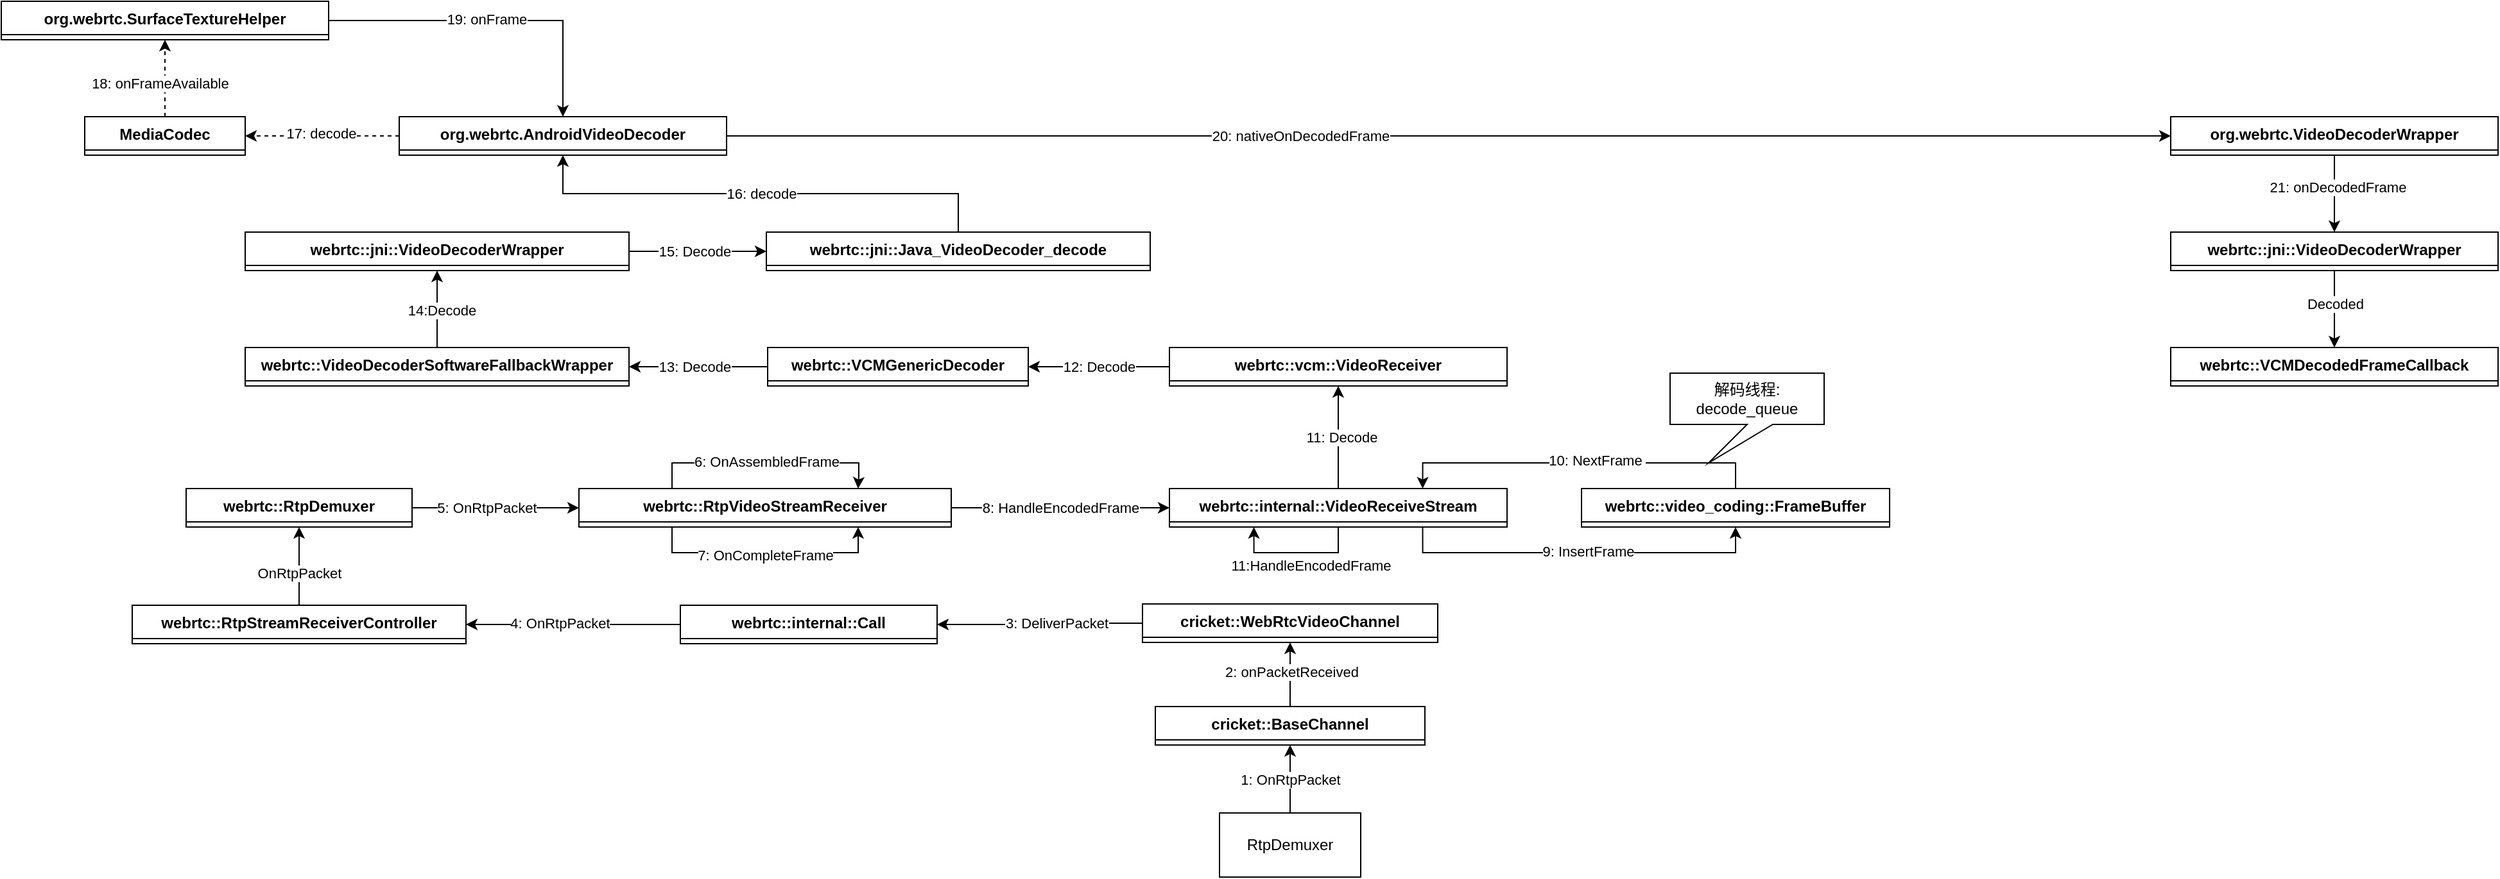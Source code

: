 <mxfile version="21.0.6" type="github">
  <diagram name="第 1 页" id="Y91na4Gqch_BXD1U8QAK">
    <mxGraphModel dx="1242" dy="1907" grid="1" gridSize="10" guides="1" tooltips="1" connect="1" arrows="1" fold="1" page="1" pageScale="1" pageWidth="827" pageHeight="1169" math="0" shadow="0">
      <root>
        <mxCell id="0" />
        <mxCell id="1" parent="0" />
        <mxCell id="WFpVP7fEPTeog7pK3lov-26" style="edgeStyle=orthogonalEdgeStyle;rounded=0;orthogonalLoop=1;jettySize=auto;html=1;entryX=0.5;entryY=1;entryDx=0;entryDy=0;" edge="1" parent="1" source="WFpVP7fEPTeog7pK3lov-11" target="WFpVP7fEPTeog7pK3lov-22">
          <mxGeometry relative="1" as="geometry" />
        </mxCell>
        <mxCell id="WFpVP7fEPTeog7pK3lov-27" value="2: onPacketReceived" style="edgeLabel;html=1;align=center;verticalAlign=middle;resizable=0;points=[];" vertex="1" connectable="0" parent="WFpVP7fEPTeog7pK3lov-26">
          <mxGeometry x="0.08" y="-1" relative="1" as="geometry">
            <mxPoint as="offset" />
          </mxGeometry>
        </mxCell>
        <mxCell id="WFpVP7fEPTeog7pK3lov-11" value="cricket::BaseChannel" style="swimlane;fontStyle=1;align=center;verticalAlign=top;childLayout=stackLayout;horizontal=1;startSize=26;horizontalStack=0;resizeParent=1;resizeParentMax=0;resizeLast=0;collapsible=1;marginBottom=0;whiteSpace=wrap;html=1;" vertex="1" collapsed="1" parent="1">
          <mxGeometry x="909" y="540" width="210" height="30" as="geometry">
            <mxRectangle x="310" y="290" width="160" height="86" as="alternateBounds" />
          </mxGeometry>
        </mxCell>
        <mxCell id="WFpVP7fEPTeog7pK3lov-12" value="+ field: type&lt;br&gt;" style="text;strokeColor=none;fillColor=none;align=left;verticalAlign=top;spacingLeft=4;spacingRight=4;overflow=hidden;rotatable=0;points=[[0,0.5],[1,0.5]];portConstraint=eastwest;whiteSpace=wrap;html=1;" vertex="1" parent="WFpVP7fEPTeog7pK3lov-11">
          <mxGeometry y="26" width="160" height="26" as="geometry" />
        </mxCell>
        <mxCell id="WFpVP7fEPTeog7pK3lov-13" value="" style="line;strokeWidth=1;fillColor=none;align=left;verticalAlign=middle;spacingTop=-1;spacingLeft=3;spacingRight=3;rotatable=0;labelPosition=right;points=[];portConstraint=eastwest;strokeColor=inherit;" vertex="1" parent="WFpVP7fEPTeog7pK3lov-11">
          <mxGeometry y="52" width="160" height="8" as="geometry" />
        </mxCell>
        <mxCell id="WFpVP7fEPTeog7pK3lov-14" value="+ method(type): type" style="text;strokeColor=none;fillColor=none;align=left;verticalAlign=top;spacingLeft=4;spacingRight=4;overflow=hidden;rotatable=0;points=[[0,0.5],[1,0.5]];portConstraint=eastwest;whiteSpace=wrap;html=1;" vertex="1" parent="WFpVP7fEPTeog7pK3lov-11">
          <mxGeometry y="60" width="160" height="26" as="geometry" />
        </mxCell>
        <mxCell id="WFpVP7fEPTeog7pK3lov-17" value="1: OnRtpPacket" style="edgeStyle=orthogonalEdgeStyle;rounded=0;orthogonalLoop=1;jettySize=auto;html=1;" edge="1" parent="1" source="WFpVP7fEPTeog7pK3lov-16" target="WFpVP7fEPTeog7pK3lov-11">
          <mxGeometry relative="1" as="geometry" />
        </mxCell>
        <mxCell id="WFpVP7fEPTeog7pK3lov-16" value="RtpDemuxer" style="html=1;whiteSpace=wrap;" vertex="1" parent="1">
          <mxGeometry x="959" y="623" width="110" height="50" as="geometry" />
        </mxCell>
        <mxCell id="WFpVP7fEPTeog7pK3lov-32" style="edgeStyle=orthogonalEdgeStyle;rounded=0;orthogonalLoop=1;jettySize=auto;html=1;" edge="1" parent="1" source="WFpVP7fEPTeog7pK3lov-22" target="WFpVP7fEPTeog7pK3lov-28">
          <mxGeometry relative="1" as="geometry" />
        </mxCell>
        <mxCell id="WFpVP7fEPTeog7pK3lov-33" value="3: DeliverPacket" style="edgeLabel;html=1;align=center;verticalAlign=middle;resizable=0;points=[];" vertex="1" connectable="0" parent="WFpVP7fEPTeog7pK3lov-32">
          <mxGeometry x="-0.257" y="2" relative="1" as="geometry">
            <mxPoint x="-7" y="-2" as="offset" />
          </mxGeometry>
        </mxCell>
        <mxCell id="WFpVP7fEPTeog7pK3lov-22" value="cricket::WebRtcVideoChannel" style="swimlane;fontStyle=1;align=center;verticalAlign=top;childLayout=stackLayout;horizontal=1;startSize=26;horizontalStack=0;resizeParent=1;resizeParentMax=0;resizeLast=0;collapsible=1;marginBottom=0;whiteSpace=wrap;html=1;" vertex="1" collapsed="1" parent="1">
          <mxGeometry x="899" y="460" width="230" height="30" as="geometry">
            <mxRectangle x="500" y="370" width="160" height="86" as="alternateBounds" />
          </mxGeometry>
        </mxCell>
        <mxCell id="WFpVP7fEPTeog7pK3lov-23" value="+ field: type" style="text;strokeColor=none;fillColor=none;align=left;verticalAlign=top;spacingLeft=4;spacingRight=4;overflow=hidden;rotatable=0;points=[[0,0.5],[1,0.5]];portConstraint=eastwest;whiteSpace=wrap;html=1;" vertex="1" parent="WFpVP7fEPTeog7pK3lov-22">
          <mxGeometry y="26" width="160" height="26" as="geometry" />
        </mxCell>
        <mxCell id="WFpVP7fEPTeog7pK3lov-24" value="" style="line;strokeWidth=1;fillColor=none;align=left;verticalAlign=middle;spacingTop=-1;spacingLeft=3;spacingRight=3;rotatable=0;labelPosition=right;points=[];portConstraint=eastwest;strokeColor=inherit;" vertex="1" parent="WFpVP7fEPTeog7pK3lov-22">
          <mxGeometry y="52" width="160" height="8" as="geometry" />
        </mxCell>
        <mxCell id="WFpVP7fEPTeog7pK3lov-25" value="+ method(type): type" style="text;strokeColor=none;fillColor=none;align=left;verticalAlign=top;spacingLeft=4;spacingRight=4;overflow=hidden;rotatable=0;points=[[0,0.5],[1,0.5]];portConstraint=eastwest;whiteSpace=wrap;html=1;" vertex="1" parent="WFpVP7fEPTeog7pK3lov-22">
          <mxGeometry y="60" width="160" height="26" as="geometry" />
        </mxCell>
        <mxCell id="WFpVP7fEPTeog7pK3lov-38" style="edgeStyle=orthogonalEdgeStyle;rounded=0;orthogonalLoop=1;jettySize=auto;html=1;" edge="1" parent="1" source="WFpVP7fEPTeog7pK3lov-28" target="WFpVP7fEPTeog7pK3lov-34">
          <mxGeometry relative="1" as="geometry" />
        </mxCell>
        <mxCell id="WFpVP7fEPTeog7pK3lov-39" value="4: OnRtpPacket" style="edgeLabel;html=1;align=center;verticalAlign=middle;resizable=0;points=[];" vertex="1" connectable="0" parent="WFpVP7fEPTeog7pK3lov-38">
          <mxGeometry x="0.217" y="-4" relative="1" as="geometry">
            <mxPoint x="7" y="3" as="offset" />
          </mxGeometry>
        </mxCell>
        <mxCell id="WFpVP7fEPTeog7pK3lov-28" value="webrtc::internal::Call" style="swimlane;fontStyle=1;align=center;verticalAlign=top;childLayout=stackLayout;horizontal=1;startSize=26;horizontalStack=0;resizeParent=1;resizeParentMax=0;resizeLast=0;collapsible=1;marginBottom=0;whiteSpace=wrap;html=1;" vertex="1" collapsed="1" parent="1">
          <mxGeometry x="539" y="461" width="200" height="30" as="geometry">
            <mxRectangle x="290" y="390" width="160" height="86" as="alternateBounds" />
          </mxGeometry>
        </mxCell>
        <mxCell id="WFpVP7fEPTeog7pK3lov-29" value="+ field: type" style="text;strokeColor=none;fillColor=none;align=left;verticalAlign=top;spacingLeft=4;spacingRight=4;overflow=hidden;rotatable=0;points=[[0,0.5],[1,0.5]];portConstraint=eastwest;whiteSpace=wrap;html=1;" vertex="1" parent="WFpVP7fEPTeog7pK3lov-28">
          <mxGeometry y="26" width="160" height="26" as="geometry" />
        </mxCell>
        <mxCell id="WFpVP7fEPTeog7pK3lov-30" value="" style="line;strokeWidth=1;fillColor=none;align=left;verticalAlign=middle;spacingTop=-1;spacingLeft=3;spacingRight=3;rotatable=0;labelPosition=right;points=[];portConstraint=eastwest;strokeColor=inherit;" vertex="1" parent="WFpVP7fEPTeog7pK3lov-28">
          <mxGeometry y="52" width="160" height="8" as="geometry" />
        </mxCell>
        <mxCell id="WFpVP7fEPTeog7pK3lov-31" value="+ method(type): type" style="text;strokeColor=none;fillColor=none;align=left;verticalAlign=top;spacingLeft=4;spacingRight=4;overflow=hidden;rotatable=0;points=[[0,0.5],[1,0.5]];portConstraint=eastwest;whiteSpace=wrap;html=1;" vertex="1" parent="WFpVP7fEPTeog7pK3lov-28">
          <mxGeometry y="60" width="160" height="26" as="geometry" />
        </mxCell>
        <mxCell id="WFpVP7fEPTeog7pK3lov-44" style="edgeStyle=orthogonalEdgeStyle;rounded=0;orthogonalLoop=1;jettySize=auto;html=1;" edge="1" parent="1" source="WFpVP7fEPTeog7pK3lov-34" target="WFpVP7fEPTeog7pK3lov-40">
          <mxGeometry relative="1" as="geometry" />
        </mxCell>
        <mxCell id="WFpVP7fEPTeog7pK3lov-45" value="OnRtpPacket" style="edgeLabel;html=1;align=center;verticalAlign=middle;resizable=0;points=[];" vertex="1" connectable="0" parent="WFpVP7fEPTeog7pK3lov-44">
          <mxGeometry x="-0.18" relative="1" as="geometry">
            <mxPoint as="offset" />
          </mxGeometry>
        </mxCell>
        <mxCell id="WFpVP7fEPTeog7pK3lov-34" value="webrtc::RtpStreamReceiverController" style="swimlane;fontStyle=1;align=center;verticalAlign=top;childLayout=stackLayout;horizontal=1;startSize=26;horizontalStack=0;resizeParent=1;resizeParentMax=0;resizeLast=0;collapsible=1;marginBottom=0;whiteSpace=wrap;html=1;" vertex="1" collapsed="1" parent="1">
          <mxGeometry x="112" y="461" width="260" height="30" as="geometry">
            <mxRectangle x="200" y="460" width="260" height="86" as="alternateBounds" />
          </mxGeometry>
        </mxCell>
        <mxCell id="WFpVP7fEPTeog7pK3lov-35" value="+ field: type" style="text;strokeColor=none;fillColor=none;align=left;verticalAlign=top;spacingLeft=4;spacingRight=4;overflow=hidden;rotatable=0;points=[[0,0.5],[1,0.5]];portConstraint=eastwest;whiteSpace=wrap;html=1;" vertex="1" parent="WFpVP7fEPTeog7pK3lov-34">
          <mxGeometry y="26" width="260" height="26" as="geometry" />
        </mxCell>
        <mxCell id="WFpVP7fEPTeog7pK3lov-36" value="" style="line;strokeWidth=1;fillColor=none;align=left;verticalAlign=middle;spacingTop=-1;spacingLeft=3;spacingRight=3;rotatable=0;labelPosition=right;points=[];portConstraint=eastwest;strokeColor=inherit;" vertex="1" parent="WFpVP7fEPTeog7pK3lov-34">
          <mxGeometry y="52" width="260" height="8" as="geometry" />
        </mxCell>
        <mxCell id="WFpVP7fEPTeog7pK3lov-37" value="+ method(type): type" style="text;strokeColor=none;fillColor=none;align=left;verticalAlign=top;spacingLeft=4;spacingRight=4;overflow=hidden;rotatable=0;points=[[0,0.5],[1,0.5]];portConstraint=eastwest;whiteSpace=wrap;html=1;" vertex="1" parent="WFpVP7fEPTeog7pK3lov-34">
          <mxGeometry y="60" width="260" height="26" as="geometry" />
        </mxCell>
        <mxCell id="WFpVP7fEPTeog7pK3lov-50" style="edgeStyle=orthogonalEdgeStyle;rounded=0;orthogonalLoop=1;jettySize=auto;html=1;" edge="1" parent="1" source="WFpVP7fEPTeog7pK3lov-40" target="WFpVP7fEPTeog7pK3lov-46">
          <mxGeometry relative="1" as="geometry" />
        </mxCell>
        <mxCell id="WFpVP7fEPTeog7pK3lov-51" value="5: OnRtpPacket" style="edgeLabel;html=1;align=center;verticalAlign=middle;resizable=0;points=[];" vertex="1" connectable="0" parent="WFpVP7fEPTeog7pK3lov-50">
          <mxGeometry x="-0.227" y="2" relative="1" as="geometry">
            <mxPoint x="8" y="2" as="offset" />
          </mxGeometry>
        </mxCell>
        <mxCell id="WFpVP7fEPTeog7pK3lov-40" value="webrtc::RtpDemuxer" style="swimlane;fontStyle=1;align=center;verticalAlign=top;childLayout=stackLayout;horizontal=1;startSize=26;horizontalStack=0;resizeParent=1;resizeParentMax=0;resizeLast=0;collapsible=1;marginBottom=0;whiteSpace=wrap;html=1;" vertex="1" collapsed="1" parent="1">
          <mxGeometry x="154" y="370" width="176" height="30" as="geometry">
            <mxRectangle x="200" y="460" width="260" height="86" as="alternateBounds" />
          </mxGeometry>
        </mxCell>
        <mxCell id="WFpVP7fEPTeog7pK3lov-41" value="+ field: type" style="text;strokeColor=none;fillColor=none;align=left;verticalAlign=top;spacingLeft=4;spacingRight=4;overflow=hidden;rotatable=0;points=[[0,0.5],[1,0.5]];portConstraint=eastwest;whiteSpace=wrap;html=1;" vertex="1" parent="WFpVP7fEPTeog7pK3lov-40">
          <mxGeometry y="26" width="260" height="26" as="geometry" />
        </mxCell>
        <mxCell id="WFpVP7fEPTeog7pK3lov-42" value="" style="line;strokeWidth=1;fillColor=none;align=left;verticalAlign=middle;spacingTop=-1;spacingLeft=3;spacingRight=3;rotatable=0;labelPosition=right;points=[];portConstraint=eastwest;strokeColor=inherit;" vertex="1" parent="WFpVP7fEPTeog7pK3lov-40">
          <mxGeometry y="52" width="260" height="8" as="geometry" />
        </mxCell>
        <mxCell id="WFpVP7fEPTeog7pK3lov-43" value="+ method(type): type" style="text;strokeColor=none;fillColor=none;align=left;verticalAlign=top;spacingLeft=4;spacingRight=4;overflow=hidden;rotatable=0;points=[[0,0.5],[1,0.5]];portConstraint=eastwest;whiteSpace=wrap;html=1;" vertex="1" parent="WFpVP7fEPTeog7pK3lov-40">
          <mxGeometry y="60" width="260" height="26" as="geometry" />
        </mxCell>
        <mxCell id="WFpVP7fEPTeog7pK3lov-56" value="8: HandleEncodedFrame" style="edgeStyle=orthogonalEdgeStyle;rounded=0;orthogonalLoop=1;jettySize=auto;html=1;" edge="1" parent="1" source="WFpVP7fEPTeog7pK3lov-46" target="WFpVP7fEPTeog7pK3lov-52">
          <mxGeometry relative="1" as="geometry" />
        </mxCell>
        <mxCell id="WFpVP7fEPTeog7pK3lov-46" value="webrtc::RtpVideoStreamReceiver" style="swimlane;fontStyle=1;align=center;verticalAlign=top;childLayout=stackLayout;horizontal=1;startSize=26;horizontalStack=0;resizeParent=1;resizeParentMax=0;resizeLast=0;collapsible=1;marginBottom=0;whiteSpace=wrap;html=1;" vertex="1" collapsed="1" parent="1">
          <mxGeometry x="460" y="370" width="290" height="30" as="geometry">
            <mxRectangle x="200" y="460" width="260" height="86" as="alternateBounds" />
          </mxGeometry>
        </mxCell>
        <mxCell id="WFpVP7fEPTeog7pK3lov-47" value="+ field: type" style="text;strokeColor=none;fillColor=none;align=left;verticalAlign=top;spacingLeft=4;spacingRight=4;overflow=hidden;rotatable=0;points=[[0,0.5],[1,0.5]];portConstraint=eastwest;whiteSpace=wrap;html=1;" vertex="1" parent="WFpVP7fEPTeog7pK3lov-46">
          <mxGeometry y="26" width="260" height="26" as="geometry" />
        </mxCell>
        <mxCell id="WFpVP7fEPTeog7pK3lov-48" value="" style="line;strokeWidth=1;fillColor=none;align=left;verticalAlign=middle;spacingTop=-1;spacingLeft=3;spacingRight=3;rotatable=0;labelPosition=right;points=[];portConstraint=eastwest;strokeColor=inherit;" vertex="1" parent="WFpVP7fEPTeog7pK3lov-46">
          <mxGeometry y="52" width="260" height="8" as="geometry" />
        </mxCell>
        <mxCell id="WFpVP7fEPTeog7pK3lov-49" value="+ method(type): type" style="text;strokeColor=none;fillColor=none;align=left;verticalAlign=top;spacingLeft=4;spacingRight=4;overflow=hidden;rotatable=0;points=[[0,0.5],[1,0.5]];portConstraint=eastwest;whiteSpace=wrap;html=1;" vertex="1" parent="WFpVP7fEPTeog7pK3lov-46">
          <mxGeometry y="60" width="260" height="26" as="geometry" />
        </mxCell>
        <mxCell id="WFpVP7fEPTeog7pK3lov-87" style="edgeStyle=orthogonalEdgeStyle;rounded=0;orthogonalLoop=1;jettySize=auto;html=1;exitX=0.75;exitY=1;exitDx=0;exitDy=0;entryX=0.5;entryY=1;entryDx=0;entryDy=0;" edge="1" parent="1" source="WFpVP7fEPTeog7pK3lov-52" target="WFpVP7fEPTeog7pK3lov-79">
          <mxGeometry relative="1" as="geometry" />
        </mxCell>
        <mxCell id="WFpVP7fEPTeog7pK3lov-88" value="9: InsertFrame" style="edgeLabel;html=1;align=center;verticalAlign=middle;resizable=0;points=[];" vertex="1" connectable="0" parent="WFpVP7fEPTeog7pK3lov-87">
          <mxGeometry x="-0.231" y="1" relative="1" as="geometry">
            <mxPoint x="39" as="offset" />
          </mxGeometry>
        </mxCell>
        <mxCell id="WFpVP7fEPTeog7pK3lov-95" style="edgeStyle=orthogonalEdgeStyle;rounded=0;orthogonalLoop=1;jettySize=auto;html=1;" edge="1" parent="1" source="WFpVP7fEPTeog7pK3lov-52" target="WFpVP7fEPTeog7pK3lov-68">
          <mxGeometry relative="1" as="geometry" />
        </mxCell>
        <mxCell id="WFpVP7fEPTeog7pK3lov-96" value="11: Decode" style="edgeLabel;html=1;align=center;verticalAlign=middle;resizable=0;points=[];" vertex="1" connectable="0" parent="WFpVP7fEPTeog7pK3lov-95">
          <mxGeometry x="0.037" y="-1" relative="1" as="geometry">
            <mxPoint x="1" y="1" as="offset" />
          </mxGeometry>
        </mxCell>
        <mxCell id="WFpVP7fEPTeog7pK3lov-52" value="webrtc::internal::VideoReceiveStream" style="swimlane;fontStyle=1;align=center;verticalAlign=top;childLayout=stackLayout;horizontal=1;startSize=26;horizontalStack=0;resizeParent=1;resizeParentMax=0;resizeLast=0;collapsible=1;marginBottom=0;whiteSpace=wrap;html=1;" vertex="1" collapsed="1" parent="1">
          <mxGeometry x="920" y="370" width="263" height="30" as="geometry">
            <mxRectangle x="200" y="460" width="260" height="86" as="alternateBounds" />
          </mxGeometry>
        </mxCell>
        <mxCell id="WFpVP7fEPTeog7pK3lov-53" value="+ field: type" style="text;strokeColor=none;fillColor=none;align=left;verticalAlign=top;spacingLeft=4;spacingRight=4;overflow=hidden;rotatable=0;points=[[0,0.5],[1,0.5]];portConstraint=eastwest;whiteSpace=wrap;html=1;" vertex="1" parent="WFpVP7fEPTeog7pK3lov-52">
          <mxGeometry y="26" width="260" height="26" as="geometry" />
        </mxCell>
        <mxCell id="WFpVP7fEPTeog7pK3lov-54" value="" style="line;strokeWidth=1;fillColor=none;align=left;verticalAlign=middle;spacingTop=-1;spacingLeft=3;spacingRight=3;rotatable=0;labelPosition=right;points=[];portConstraint=eastwest;strokeColor=inherit;" vertex="1" parent="WFpVP7fEPTeog7pK3lov-52">
          <mxGeometry y="52" width="260" height="8" as="geometry" />
        </mxCell>
        <mxCell id="WFpVP7fEPTeog7pK3lov-55" value="+ method(type): type" style="text;strokeColor=none;fillColor=none;align=left;verticalAlign=top;spacingLeft=4;spacingRight=4;overflow=hidden;rotatable=0;points=[[0,0.5],[1,0.5]];portConstraint=eastwest;whiteSpace=wrap;html=1;" vertex="1" parent="WFpVP7fEPTeog7pK3lov-52">
          <mxGeometry y="60" width="260" height="26" as="geometry" />
        </mxCell>
        <mxCell id="WFpVP7fEPTeog7pK3lov-62" style="edgeStyle=orthogonalEdgeStyle;rounded=0;orthogonalLoop=1;jettySize=auto;html=1;exitX=0.25;exitY=0;exitDx=0;exitDy=0;entryX=0.75;entryY=0;entryDx=0;entryDy=0;" edge="1" parent="1" source="WFpVP7fEPTeog7pK3lov-46" target="WFpVP7fEPTeog7pK3lov-46">
          <mxGeometry relative="1" as="geometry">
            <Array as="points">
              <mxPoint x="533" y="350" />
              <mxPoint x="678" y="350" />
              <mxPoint x="678" y="360" />
            </Array>
          </mxGeometry>
        </mxCell>
        <mxCell id="WFpVP7fEPTeog7pK3lov-63" value="6: OnAssembledFrame" style="edgeLabel;html=1;align=center;verticalAlign=middle;resizable=0;points=[];" vertex="1" connectable="0" parent="WFpVP7fEPTeog7pK3lov-62">
          <mxGeometry x="0.267" y="1" relative="1" as="geometry">
            <mxPoint x="-25" as="offset" />
          </mxGeometry>
        </mxCell>
        <mxCell id="WFpVP7fEPTeog7pK3lov-64" style="edgeStyle=orthogonalEdgeStyle;rounded=0;orthogonalLoop=1;jettySize=auto;html=1;exitX=0.25;exitY=1;exitDx=0;exitDy=0;entryX=0.75;entryY=1;entryDx=0;entryDy=0;" edge="1" parent="1" source="WFpVP7fEPTeog7pK3lov-46" target="WFpVP7fEPTeog7pK3lov-46">
          <mxGeometry relative="1" as="geometry" />
        </mxCell>
        <mxCell id="WFpVP7fEPTeog7pK3lov-67" value="7:&amp;nbsp;OnCompleteFrame" style="edgeLabel;html=1;align=center;verticalAlign=middle;resizable=0;points=[];" vertex="1" connectable="0" parent="WFpVP7fEPTeog7pK3lov-64">
          <mxGeometry x="-0.141" y="-2" relative="1" as="geometry">
            <mxPoint x="13" as="offset" />
          </mxGeometry>
        </mxCell>
        <mxCell id="WFpVP7fEPTeog7pK3lov-78" value="12: Decode" style="edgeStyle=orthogonalEdgeStyle;rounded=0;orthogonalLoop=1;jettySize=auto;html=1;" edge="1" parent="1" source="WFpVP7fEPTeog7pK3lov-68" target="WFpVP7fEPTeog7pK3lov-74">
          <mxGeometry relative="1" as="geometry" />
        </mxCell>
        <mxCell id="WFpVP7fEPTeog7pK3lov-68" value="webrtc::vcm::VideoReceiver" style="swimlane;fontStyle=1;align=center;verticalAlign=top;childLayout=stackLayout;horizontal=1;startSize=26;horizontalStack=0;resizeParent=1;resizeParentMax=0;resizeLast=0;collapsible=1;marginBottom=0;whiteSpace=wrap;html=1;" vertex="1" collapsed="1" parent="1">
          <mxGeometry x="920" y="260" width="263" height="30" as="geometry">
            <mxRectangle x="200" y="460" width="260" height="86" as="alternateBounds" />
          </mxGeometry>
        </mxCell>
        <mxCell id="WFpVP7fEPTeog7pK3lov-69" value="+ field: type" style="text;strokeColor=none;fillColor=none;align=left;verticalAlign=top;spacingLeft=4;spacingRight=4;overflow=hidden;rotatable=0;points=[[0,0.5],[1,0.5]];portConstraint=eastwest;whiteSpace=wrap;html=1;" vertex="1" parent="WFpVP7fEPTeog7pK3lov-68">
          <mxGeometry y="26" width="260" height="26" as="geometry" />
        </mxCell>
        <mxCell id="WFpVP7fEPTeog7pK3lov-70" value="" style="line;strokeWidth=1;fillColor=none;align=left;verticalAlign=middle;spacingTop=-1;spacingLeft=3;spacingRight=3;rotatable=0;labelPosition=right;points=[];portConstraint=eastwest;strokeColor=inherit;" vertex="1" parent="WFpVP7fEPTeog7pK3lov-68">
          <mxGeometry y="52" width="260" height="8" as="geometry" />
        </mxCell>
        <mxCell id="WFpVP7fEPTeog7pK3lov-71" value="+ method(type): type" style="text;strokeColor=none;fillColor=none;align=left;verticalAlign=top;spacingLeft=4;spacingRight=4;overflow=hidden;rotatable=0;points=[[0,0.5],[1,0.5]];portConstraint=eastwest;whiteSpace=wrap;html=1;" vertex="1" parent="WFpVP7fEPTeog7pK3lov-68">
          <mxGeometry y="60" width="260" height="26" as="geometry" />
        </mxCell>
        <mxCell id="WFpVP7fEPTeog7pK3lov-101" style="edgeStyle=orthogonalEdgeStyle;rounded=0;orthogonalLoop=1;jettySize=auto;html=1;" edge="1" parent="1" source="WFpVP7fEPTeog7pK3lov-74" target="WFpVP7fEPTeog7pK3lov-97">
          <mxGeometry relative="1" as="geometry" />
        </mxCell>
        <mxCell id="WFpVP7fEPTeog7pK3lov-102" value="13: Decode" style="edgeLabel;html=1;align=center;verticalAlign=middle;resizable=0;points=[];" vertex="1" connectable="0" parent="WFpVP7fEPTeog7pK3lov-101">
          <mxGeometry x="-0.148" y="4" relative="1" as="geometry">
            <mxPoint x="-11" y="-4" as="offset" />
          </mxGeometry>
        </mxCell>
        <mxCell id="WFpVP7fEPTeog7pK3lov-74" value="webrtc::VCMGenericDecoder" style="swimlane;fontStyle=1;align=center;verticalAlign=top;childLayout=stackLayout;horizontal=1;startSize=26;horizontalStack=0;resizeParent=1;resizeParentMax=0;resizeLast=0;collapsible=1;marginBottom=0;whiteSpace=wrap;html=1;" vertex="1" collapsed="1" parent="1">
          <mxGeometry x="607" y="260" width="203" height="30" as="geometry">
            <mxRectangle x="200" y="460" width="260" height="86" as="alternateBounds" />
          </mxGeometry>
        </mxCell>
        <mxCell id="WFpVP7fEPTeog7pK3lov-75" value="+ field: type" style="text;strokeColor=none;fillColor=none;align=left;verticalAlign=top;spacingLeft=4;spacingRight=4;overflow=hidden;rotatable=0;points=[[0,0.5],[1,0.5]];portConstraint=eastwest;whiteSpace=wrap;html=1;" vertex="1" parent="WFpVP7fEPTeog7pK3lov-74">
          <mxGeometry y="26" width="260" height="26" as="geometry" />
        </mxCell>
        <mxCell id="WFpVP7fEPTeog7pK3lov-76" value="" style="line;strokeWidth=1;fillColor=none;align=left;verticalAlign=middle;spacingTop=-1;spacingLeft=3;spacingRight=3;rotatable=0;labelPosition=right;points=[];portConstraint=eastwest;strokeColor=inherit;" vertex="1" parent="WFpVP7fEPTeog7pK3lov-74">
          <mxGeometry y="52" width="260" height="8" as="geometry" />
        </mxCell>
        <mxCell id="WFpVP7fEPTeog7pK3lov-77" value="+ method(type): type" style="text;strokeColor=none;fillColor=none;align=left;verticalAlign=top;spacingLeft=4;spacingRight=4;overflow=hidden;rotatable=0;points=[[0,0.5],[1,0.5]];portConstraint=eastwest;whiteSpace=wrap;html=1;" vertex="1" parent="WFpVP7fEPTeog7pK3lov-74">
          <mxGeometry y="60" width="260" height="26" as="geometry" />
        </mxCell>
        <mxCell id="WFpVP7fEPTeog7pK3lov-89" style="edgeStyle=orthogonalEdgeStyle;rounded=0;orthogonalLoop=1;jettySize=auto;html=1;exitX=0.5;exitY=0;exitDx=0;exitDy=0;entryX=0.75;entryY=0;entryDx=0;entryDy=0;" edge="1" parent="1" source="WFpVP7fEPTeog7pK3lov-79" target="WFpVP7fEPTeog7pK3lov-52">
          <mxGeometry relative="1" as="geometry" />
        </mxCell>
        <mxCell id="WFpVP7fEPTeog7pK3lov-90" value="10: NextFrame&amp;nbsp;" style="edgeLabel;html=1;align=center;verticalAlign=middle;resizable=0;points=[];" vertex="1" connectable="0" parent="WFpVP7fEPTeog7pK3lov-89">
          <mxGeometry x="-0.098" y="-2" relative="1" as="geometry">
            <mxPoint as="offset" />
          </mxGeometry>
        </mxCell>
        <mxCell id="WFpVP7fEPTeog7pK3lov-79" value="webrtc::video_coding::FrameBuffer" style="swimlane;fontStyle=1;align=center;verticalAlign=top;childLayout=stackLayout;horizontal=1;startSize=26;horizontalStack=0;resizeParent=1;resizeParentMax=0;resizeLast=0;collapsible=1;marginBottom=0;whiteSpace=wrap;html=1;" vertex="1" collapsed="1" parent="1">
          <mxGeometry x="1241" y="370" width="240" height="30" as="geometry">
            <mxRectangle x="200" y="460" width="260" height="86" as="alternateBounds" />
          </mxGeometry>
        </mxCell>
        <mxCell id="WFpVP7fEPTeog7pK3lov-80" value="+ field: type" style="text;strokeColor=none;fillColor=none;align=left;verticalAlign=top;spacingLeft=4;spacingRight=4;overflow=hidden;rotatable=0;points=[[0,0.5],[1,0.5]];portConstraint=eastwest;whiteSpace=wrap;html=1;" vertex="1" parent="WFpVP7fEPTeog7pK3lov-79">
          <mxGeometry y="26" width="260" height="26" as="geometry" />
        </mxCell>
        <mxCell id="WFpVP7fEPTeog7pK3lov-81" value="" style="line;strokeWidth=1;fillColor=none;align=left;verticalAlign=middle;spacingTop=-1;spacingLeft=3;spacingRight=3;rotatable=0;labelPosition=right;points=[];portConstraint=eastwest;strokeColor=inherit;" vertex="1" parent="WFpVP7fEPTeog7pK3lov-79">
          <mxGeometry y="52" width="260" height="8" as="geometry" />
        </mxCell>
        <mxCell id="WFpVP7fEPTeog7pK3lov-82" value="+ method(type): type" style="text;strokeColor=none;fillColor=none;align=left;verticalAlign=top;spacingLeft=4;spacingRight=4;overflow=hidden;rotatable=0;points=[[0,0.5],[1,0.5]];portConstraint=eastwest;whiteSpace=wrap;html=1;" vertex="1" parent="WFpVP7fEPTeog7pK3lov-79">
          <mxGeometry y="60" width="260" height="26" as="geometry" />
        </mxCell>
        <mxCell id="WFpVP7fEPTeog7pK3lov-91" style="edgeStyle=orthogonalEdgeStyle;rounded=0;orthogonalLoop=1;jettySize=auto;html=1;exitX=0.5;exitY=1;exitDx=0;exitDy=0;entryX=0.25;entryY=1;entryDx=0;entryDy=0;" edge="1" parent="1" source="WFpVP7fEPTeog7pK3lov-52" target="WFpVP7fEPTeog7pK3lov-52">
          <mxGeometry relative="1" as="geometry" />
        </mxCell>
        <mxCell id="WFpVP7fEPTeog7pK3lov-92" value="11:HandleEncodedFrame" style="edgeLabel;html=1;align=center;verticalAlign=middle;resizable=0;points=[];" vertex="1" connectable="0" parent="WFpVP7fEPTeog7pK3lov-91">
          <mxGeometry x="-0.196" relative="1" as="geometry">
            <mxPoint x="1" y="10" as="offset" />
          </mxGeometry>
        </mxCell>
        <mxCell id="WFpVP7fEPTeog7pK3lov-94" value="解码线程: decode_queue" style="shape=callout;whiteSpace=wrap;html=1;perimeter=calloutPerimeter;position2=0.25;" vertex="1" parent="1">
          <mxGeometry x="1310" y="280" width="120" height="70" as="geometry" />
        </mxCell>
        <mxCell id="WFpVP7fEPTeog7pK3lov-107" style="edgeStyle=orthogonalEdgeStyle;rounded=0;orthogonalLoop=1;jettySize=auto;html=1;" edge="1" parent="1" source="WFpVP7fEPTeog7pK3lov-97" target="WFpVP7fEPTeog7pK3lov-103">
          <mxGeometry relative="1" as="geometry" />
        </mxCell>
        <mxCell id="WFpVP7fEPTeog7pK3lov-108" value="14:Decode" style="edgeLabel;html=1;align=center;verticalAlign=middle;resizable=0;points=[];" vertex="1" connectable="0" parent="WFpVP7fEPTeog7pK3lov-107">
          <mxGeometry x="-0.017" y="-2" relative="1" as="geometry">
            <mxPoint x="1" as="offset" />
          </mxGeometry>
        </mxCell>
        <mxCell id="WFpVP7fEPTeog7pK3lov-97" value="webrtc::VideoDecoderSoftwareFallbackWrapper" style="swimlane;fontStyle=1;align=center;verticalAlign=top;childLayout=stackLayout;horizontal=1;startSize=26;horizontalStack=0;resizeParent=1;resizeParentMax=0;resizeLast=0;collapsible=1;marginBottom=0;whiteSpace=wrap;html=1;" vertex="1" collapsed="1" parent="1">
          <mxGeometry x="200" y="260" width="299" height="30" as="geometry">
            <mxRectangle x="200" y="460" width="260" height="86" as="alternateBounds" />
          </mxGeometry>
        </mxCell>
        <mxCell id="WFpVP7fEPTeog7pK3lov-98" value="+ field: type" style="text;strokeColor=none;fillColor=none;align=left;verticalAlign=top;spacingLeft=4;spacingRight=4;overflow=hidden;rotatable=0;points=[[0,0.5],[1,0.5]];portConstraint=eastwest;whiteSpace=wrap;html=1;" vertex="1" parent="WFpVP7fEPTeog7pK3lov-97">
          <mxGeometry y="26" width="260" height="26" as="geometry" />
        </mxCell>
        <mxCell id="WFpVP7fEPTeog7pK3lov-99" value="" style="line;strokeWidth=1;fillColor=none;align=left;verticalAlign=middle;spacingTop=-1;spacingLeft=3;spacingRight=3;rotatable=0;labelPosition=right;points=[];portConstraint=eastwest;strokeColor=inherit;" vertex="1" parent="WFpVP7fEPTeog7pK3lov-97">
          <mxGeometry y="52" width="260" height="8" as="geometry" />
        </mxCell>
        <mxCell id="WFpVP7fEPTeog7pK3lov-100" value="+ method(type): type" style="text;strokeColor=none;fillColor=none;align=left;verticalAlign=top;spacingLeft=4;spacingRight=4;overflow=hidden;rotatable=0;points=[[0,0.5],[1,0.5]];portConstraint=eastwest;whiteSpace=wrap;html=1;" vertex="1" parent="WFpVP7fEPTeog7pK3lov-97">
          <mxGeometry y="60" width="260" height="26" as="geometry" />
        </mxCell>
        <mxCell id="WFpVP7fEPTeog7pK3lov-113" style="edgeStyle=orthogonalEdgeStyle;rounded=0;orthogonalLoop=1;jettySize=auto;html=1;" edge="1" parent="1" source="WFpVP7fEPTeog7pK3lov-103" target="WFpVP7fEPTeog7pK3lov-109">
          <mxGeometry relative="1" as="geometry" />
        </mxCell>
        <mxCell id="WFpVP7fEPTeog7pK3lov-114" value="15: Decode" style="edgeLabel;html=1;align=center;verticalAlign=middle;resizable=0;points=[];" vertex="1" connectable="0" parent="WFpVP7fEPTeog7pK3lov-113">
          <mxGeometry x="0.099" y="1" relative="1" as="geometry">
            <mxPoint x="-8" y="1" as="offset" />
          </mxGeometry>
        </mxCell>
        <mxCell id="WFpVP7fEPTeog7pK3lov-103" value="webrtc::jni::VideoDecoderWrapper" style="swimlane;fontStyle=1;align=center;verticalAlign=top;childLayout=stackLayout;horizontal=1;startSize=26;horizontalStack=0;resizeParent=1;resizeParentMax=0;resizeLast=0;collapsible=1;marginBottom=0;whiteSpace=wrap;html=1;" vertex="1" collapsed="1" parent="1">
          <mxGeometry x="200" y="170" width="299" height="30" as="geometry">
            <mxRectangle x="200" y="460" width="260" height="86" as="alternateBounds" />
          </mxGeometry>
        </mxCell>
        <mxCell id="WFpVP7fEPTeog7pK3lov-104" value="+ field: type" style="text;strokeColor=none;fillColor=none;align=left;verticalAlign=top;spacingLeft=4;spacingRight=4;overflow=hidden;rotatable=0;points=[[0,0.5],[1,0.5]];portConstraint=eastwest;whiteSpace=wrap;html=1;" vertex="1" parent="WFpVP7fEPTeog7pK3lov-103">
          <mxGeometry y="26" width="260" height="26" as="geometry" />
        </mxCell>
        <mxCell id="WFpVP7fEPTeog7pK3lov-105" value="" style="line;strokeWidth=1;fillColor=none;align=left;verticalAlign=middle;spacingTop=-1;spacingLeft=3;spacingRight=3;rotatable=0;labelPosition=right;points=[];portConstraint=eastwest;strokeColor=inherit;" vertex="1" parent="WFpVP7fEPTeog7pK3lov-103">
          <mxGeometry y="52" width="260" height="8" as="geometry" />
        </mxCell>
        <mxCell id="WFpVP7fEPTeog7pK3lov-106" value="+ method(type): type" style="text;strokeColor=none;fillColor=none;align=left;verticalAlign=top;spacingLeft=4;spacingRight=4;overflow=hidden;rotatable=0;points=[[0,0.5],[1,0.5]];portConstraint=eastwest;whiteSpace=wrap;html=1;" vertex="1" parent="WFpVP7fEPTeog7pK3lov-103">
          <mxGeometry y="60" width="260" height="26" as="geometry" />
        </mxCell>
        <mxCell id="WFpVP7fEPTeog7pK3lov-122" style="edgeStyle=orthogonalEdgeStyle;rounded=0;orthogonalLoop=1;jettySize=auto;html=1;exitX=0.5;exitY=0;exitDx=0;exitDy=0;" edge="1" parent="1" source="WFpVP7fEPTeog7pK3lov-109" target="WFpVP7fEPTeog7pK3lov-115">
          <mxGeometry relative="1" as="geometry" />
        </mxCell>
        <mxCell id="WFpVP7fEPTeog7pK3lov-123" value="16: decode" style="edgeLabel;html=1;align=center;verticalAlign=middle;resizable=0;points=[];" vertex="1" connectable="0" parent="WFpVP7fEPTeog7pK3lov-122">
          <mxGeometry x="0.182" y="2" relative="1" as="geometry">
            <mxPoint x="34" y="-2" as="offset" />
          </mxGeometry>
        </mxCell>
        <mxCell id="WFpVP7fEPTeog7pK3lov-109" value="webrtc::jni::Java_VideoDecoder_decode" style="swimlane;fontStyle=1;align=center;verticalAlign=top;childLayout=stackLayout;horizontal=1;startSize=26;horizontalStack=0;resizeParent=1;resizeParentMax=0;resizeLast=0;collapsible=1;marginBottom=0;whiteSpace=wrap;html=1;" vertex="1" collapsed="1" parent="1">
          <mxGeometry x="606" y="170" width="299" height="30" as="geometry">
            <mxRectangle x="200" y="460" width="260" height="86" as="alternateBounds" />
          </mxGeometry>
        </mxCell>
        <mxCell id="WFpVP7fEPTeog7pK3lov-110" value="+ field: type" style="text;strokeColor=none;fillColor=none;align=left;verticalAlign=top;spacingLeft=4;spacingRight=4;overflow=hidden;rotatable=0;points=[[0,0.5],[1,0.5]];portConstraint=eastwest;whiteSpace=wrap;html=1;" vertex="1" parent="WFpVP7fEPTeog7pK3lov-109">
          <mxGeometry y="26" width="260" height="26" as="geometry" />
        </mxCell>
        <mxCell id="WFpVP7fEPTeog7pK3lov-111" value="" style="line;strokeWidth=1;fillColor=none;align=left;verticalAlign=middle;spacingTop=-1;spacingLeft=3;spacingRight=3;rotatable=0;labelPosition=right;points=[];portConstraint=eastwest;strokeColor=inherit;" vertex="1" parent="WFpVP7fEPTeog7pK3lov-109">
          <mxGeometry y="52" width="260" height="8" as="geometry" />
        </mxCell>
        <mxCell id="WFpVP7fEPTeog7pK3lov-112" value="+ method(type): type" style="text;strokeColor=none;fillColor=none;align=left;verticalAlign=top;spacingLeft=4;spacingRight=4;overflow=hidden;rotatable=0;points=[[0,0.5],[1,0.5]];portConstraint=eastwest;whiteSpace=wrap;html=1;" vertex="1" parent="WFpVP7fEPTeog7pK3lov-109">
          <mxGeometry y="60" width="260" height="26" as="geometry" />
        </mxCell>
        <mxCell id="WFpVP7fEPTeog7pK3lov-128" style="edgeStyle=orthogonalEdgeStyle;rounded=0;orthogonalLoop=1;jettySize=auto;html=1;dashed=1;" edge="1" parent="1" source="WFpVP7fEPTeog7pK3lov-115" target="WFpVP7fEPTeog7pK3lov-124">
          <mxGeometry relative="1" as="geometry" />
        </mxCell>
        <mxCell id="WFpVP7fEPTeog7pK3lov-129" value="17: decode" style="edgeLabel;html=1;align=center;verticalAlign=middle;resizable=0;points=[];" vertex="1" connectable="0" parent="WFpVP7fEPTeog7pK3lov-128">
          <mxGeometry x="-0.04" y="-1" relative="1" as="geometry">
            <mxPoint x="-4" y="-1" as="offset" />
          </mxGeometry>
        </mxCell>
        <mxCell id="WFpVP7fEPTeog7pK3lov-144" style="edgeStyle=orthogonalEdgeStyle;rounded=0;orthogonalLoop=1;jettySize=auto;html=1;" edge="1" parent="1" source="WFpVP7fEPTeog7pK3lov-115" target="WFpVP7fEPTeog7pK3lov-140">
          <mxGeometry relative="1" as="geometry" />
        </mxCell>
        <mxCell id="WFpVP7fEPTeog7pK3lov-145" value="20: nativeOnDecodedFrame" style="edgeLabel;html=1;align=center;verticalAlign=middle;resizable=0;points=[];" vertex="1" connectable="0" parent="WFpVP7fEPTeog7pK3lov-144">
          <mxGeometry x="-0.252" y="-1" relative="1" as="geometry">
            <mxPoint x="26" y="-1" as="offset" />
          </mxGeometry>
        </mxCell>
        <mxCell id="WFpVP7fEPTeog7pK3lov-115" value="org.webrtc.AndroidVideoDecoder" style="swimlane;fontStyle=1;align=center;verticalAlign=top;childLayout=stackLayout;horizontal=1;startSize=26;horizontalStack=0;resizeParent=1;resizeParentMax=0;resizeLast=0;collapsible=1;marginBottom=0;whiteSpace=wrap;html=1;" vertex="1" collapsed="1" parent="1">
          <mxGeometry x="320" y="80" width="255" height="30" as="geometry">
            <mxRectangle x="628" y="90" width="260" height="86" as="alternateBounds" />
          </mxGeometry>
        </mxCell>
        <mxCell id="WFpVP7fEPTeog7pK3lov-116" value="+ field: type" style="text;strokeColor=none;fillColor=none;align=left;verticalAlign=top;spacingLeft=4;spacingRight=4;overflow=hidden;rotatable=0;points=[[0,0.5],[1,0.5]];portConstraint=eastwest;whiteSpace=wrap;html=1;" vertex="1" parent="WFpVP7fEPTeog7pK3lov-115">
          <mxGeometry y="26" width="260" height="26" as="geometry" />
        </mxCell>
        <mxCell id="WFpVP7fEPTeog7pK3lov-117" value="" style="line;strokeWidth=1;fillColor=none;align=left;verticalAlign=middle;spacingTop=-1;spacingLeft=3;spacingRight=3;rotatable=0;labelPosition=right;points=[];portConstraint=eastwest;strokeColor=inherit;" vertex="1" parent="WFpVP7fEPTeog7pK3lov-115">
          <mxGeometry y="52" width="260" height="8" as="geometry" />
        </mxCell>
        <mxCell id="WFpVP7fEPTeog7pK3lov-118" value="+ method(type): type" style="text;strokeColor=none;fillColor=none;align=left;verticalAlign=top;spacingLeft=4;spacingRight=4;overflow=hidden;rotatable=0;points=[[0,0.5],[1,0.5]];portConstraint=eastwest;whiteSpace=wrap;html=1;" vertex="1" parent="WFpVP7fEPTeog7pK3lov-115">
          <mxGeometry y="60" width="260" height="26" as="geometry" />
        </mxCell>
        <mxCell id="WFpVP7fEPTeog7pK3lov-135" style="edgeStyle=orthogonalEdgeStyle;rounded=0;orthogonalLoop=1;jettySize=auto;html=1;dashed=1;" edge="1" parent="1" source="WFpVP7fEPTeog7pK3lov-124" target="WFpVP7fEPTeog7pK3lov-131">
          <mxGeometry relative="1" as="geometry" />
        </mxCell>
        <mxCell id="WFpVP7fEPTeog7pK3lov-136" value="18:&amp;nbsp;onFrameAvailable&amp;nbsp;" style="edgeLabel;html=1;align=center;verticalAlign=middle;resizable=0;points=[];" vertex="1" connectable="0" parent="WFpVP7fEPTeog7pK3lov-135">
          <mxGeometry x="-0.1" y="4" relative="1" as="geometry">
            <mxPoint x="1" y="1" as="offset" />
          </mxGeometry>
        </mxCell>
        <mxCell id="WFpVP7fEPTeog7pK3lov-124" value="MediaCodec" style="swimlane;fontStyle=1;align=center;verticalAlign=top;childLayout=stackLayout;horizontal=1;startSize=26;horizontalStack=0;resizeParent=1;resizeParentMax=0;resizeLast=0;collapsible=1;marginBottom=0;whiteSpace=wrap;html=1;" vertex="1" collapsed="1" parent="1">
          <mxGeometry x="75" y="80" width="125" height="30" as="geometry">
            <mxRectangle x="628" y="90" width="260" height="86" as="alternateBounds" />
          </mxGeometry>
        </mxCell>
        <mxCell id="WFpVP7fEPTeog7pK3lov-125" value="+ field: type" style="text;strokeColor=none;fillColor=none;align=left;verticalAlign=top;spacingLeft=4;spacingRight=4;overflow=hidden;rotatable=0;points=[[0,0.5],[1,0.5]];portConstraint=eastwest;whiteSpace=wrap;html=1;" vertex="1" parent="WFpVP7fEPTeog7pK3lov-124">
          <mxGeometry y="26" width="260" height="26" as="geometry" />
        </mxCell>
        <mxCell id="WFpVP7fEPTeog7pK3lov-126" value="" style="line;strokeWidth=1;fillColor=none;align=left;verticalAlign=middle;spacingTop=-1;spacingLeft=3;spacingRight=3;rotatable=0;labelPosition=right;points=[];portConstraint=eastwest;strokeColor=inherit;" vertex="1" parent="WFpVP7fEPTeog7pK3lov-124">
          <mxGeometry y="52" width="260" height="8" as="geometry" />
        </mxCell>
        <mxCell id="WFpVP7fEPTeog7pK3lov-127" value="+ method(type): type" style="text;strokeColor=none;fillColor=none;align=left;verticalAlign=top;spacingLeft=4;spacingRight=4;overflow=hidden;rotatable=0;points=[[0,0.5],[1,0.5]];portConstraint=eastwest;whiteSpace=wrap;html=1;" vertex="1" parent="WFpVP7fEPTeog7pK3lov-124">
          <mxGeometry y="60" width="260" height="26" as="geometry" />
        </mxCell>
        <mxCell id="WFpVP7fEPTeog7pK3lov-138" style="edgeStyle=orthogonalEdgeStyle;rounded=0;orthogonalLoop=1;jettySize=auto;html=1;" edge="1" parent="1" source="WFpVP7fEPTeog7pK3lov-131" target="WFpVP7fEPTeog7pK3lov-115">
          <mxGeometry relative="1" as="geometry" />
        </mxCell>
        <mxCell id="WFpVP7fEPTeog7pK3lov-139" value="19: onFrame" style="edgeLabel;html=1;align=center;verticalAlign=middle;resizable=0;points=[];" vertex="1" connectable="0" parent="WFpVP7fEPTeog7pK3lov-138">
          <mxGeometry x="-0.045" y="2" relative="1" as="geometry">
            <mxPoint y="1" as="offset" />
          </mxGeometry>
        </mxCell>
        <mxCell id="WFpVP7fEPTeog7pK3lov-131" value="org.webrtc.SurfaceTextureHelper" style="swimlane;fontStyle=1;align=center;verticalAlign=top;childLayout=stackLayout;horizontal=1;startSize=26;horizontalStack=0;resizeParent=1;resizeParentMax=0;resizeLast=0;collapsible=1;marginBottom=0;whiteSpace=wrap;html=1;" vertex="1" collapsed="1" parent="1">
          <mxGeometry x="10" y="-10" width="255" height="30" as="geometry">
            <mxRectangle x="490" y="10" width="260" height="86" as="alternateBounds" />
          </mxGeometry>
        </mxCell>
        <mxCell id="WFpVP7fEPTeog7pK3lov-132" value="+ field: type" style="text;strokeColor=none;fillColor=none;align=left;verticalAlign=top;spacingLeft=4;spacingRight=4;overflow=hidden;rotatable=0;points=[[0,0.5],[1,0.5]];portConstraint=eastwest;whiteSpace=wrap;html=1;" vertex="1" parent="WFpVP7fEPTeog7pK3lov-131">
          <mxGeometry y="26" width="260" height="26" as="geometry" />
        </mxCell>
        <mxCell id="WFpVP7fEPTeog7pK3lov-133" value="" style="line;strokeWidth=1;fillColor=none;align=left;verticalAlign=middle;spacingTop=-1;spacingLeft=3;spacingRight=3;rotatable=0;labelPosition=right;points=[];portConstraint=eastwest;strokeColor=inherit;" vertex="1" parent="WFpVP7fEPTeog7pK3lov-131">
          <mxGeometry y="52" width="260" height="8" as="geometry" />
        </mxCell>
        <mxCell id="WFpVP7fEPTeog7pK3lov-134" value="+ method(type): type" style="text;strokeColor=none;fillColor=none;align=left;verticalAlign=top;spacingLeft=4;spacingRight=4;overflow=hidden;rotatable=0;points=[[0,0.5],[1,0.5]];portConstraint=eastwest;whiteSpace=wrap;html=1;" vertex="1" parent="WFpVP7fEPTeog7pK3lov-131">
          <mxGeometry y="60" width="260" height="26" as="geometry" />
        </mxCell>
        <mxCell id="WFpVP7fEPTeog7pK3lov-150" style="edgeStyle=orthogonalEdgeStyle;rounded=0;orthogonalLoop=1;jettySize=auto;html=1;" edge="1" parent="1" source="WFpVP7fEPTeog7pK3lov-140" target="WFpVP7fEPTeog7pK3lov-146">
          <mxGeometry relative="1" as="geometry" />
        </mxCell>
        <mxCell id="WFpVP7fEPTeog7pK3lov-151" value="21: onDecodedFrame" style="edgeLabel;html=1;align=center;verticalAlign=middle;resizable=0;points=[];" vertex="1" connectable="0" parent="WFpVP7fEPTeog7pK3lov-150">
          <mxGeometry x="-0.183" y="2" relative="1" as="geometry">
            <mxPoint as="offset" />
          </mxGeometry>
        </mxCell>
        <mxCell id="WFpVP7fEPTeog7pK3lov-140" value="org.webrtc.VideoDecoderWrapper" style="swimlane;fontStyle=1;align=center;verticalAlign=top;childLayout=stackLayout;horizontal=1;startSize=26;horizontalStack=0;resizeParent=1;resizeParentMax=0;resizeLast=0;collapsible=1;marginBottom=0;whiteSpace=wrap;html=1;" vertex="1" collapsed="1" parent="1">
          <mxGeometry x="1700" y="80" width="255" height="30" as="geometry">
            <mxRectangle x="628" y="90" width="260" height="86" as="alternateBounds" />
          </mxGeometry>
        </mxCell>
        <mxCell id="WFpVP7fEPTeog7pK3lov-141" value="+ field: type" style="text;strokeColor=none;fillColor=none;align=left;verticalAlign=top;spacingLeft=4;spacingRight=4;overflow=hidden;rotatable=0;points=[[0,0.5],[1,0.5]];portConstraint=eastwest;whiteSpace=wrap;html=1;" vertex="1" parent="WFpVP7fEPTeog7pK3lov-140">
          <mxGeometry y="26" width="260" height="26" as="geometry" />
        </mxCell>
        <mxCell id="WFpVP7fEPTeog7pK3lov-142" value="" style="line;strokeWidth=1;fillColor=none;align=left;verticalAlign=middle;spacingTop=-1;spacingLeft=3;spacingRight=3;rotatable=0;labelPosition=right;points=[];portConstraint=eastwest;strokeColor=inherit;" vertex="1" parent="WFpVP7fEPTeog7pK3lov-140">
          <mxGeometry y="52" width="260" height="8" as="geometry" />
        </mxCell>
        <mxCell id="WFpVP7fEPTeog7pK3lov-143" value="+ method(type): type" style="text;strokeColor=none;fillColor=none;align=left;verticalAlign=top;spacingLeft=4;spacingRight=4;overflow=hidden;rotatable=0;points=[[0,0.5],[1,0.5]];portConstraint=eastwest;whiteSpace=wrap;html=1;" vertex="1" parent="WFpVP7fEPTeog7pK3lov-140">
          <mxGeometry y="60" width="260" height="26" as="geometry" />
        </mxCell>
        <mxCell id="WFpVP7fEPTeog7pK3lov-156" style="edgeStyle=orthogonalEdgeStyle;rounded=0;orthogonalLoop=1;jettySize=auto;html=1;" edge="1" parent="1" source="WFpVP7fEPTeog7pK3lov-146" target="WFpVP7fEPTeog7pK3lov-152">
          <mxGeometry relative="1" as="geometry" />
        </mxCell>
        <mxCell id="WFpVP7fEPTeog7pK3lov-158" value="Decoded" style="edgeLabel;html=1;align=center;verticalAlign=middle;resizable=0;points=[];" vertex="1" connectable="0" parent="WFpVP7fEPTeog7pK3lov-156">
          <mxGeometry x="-0.15" relative="1" as="geometry">
            <mxPoint as="offset" />
          </mxGeometry>
        </mxCell>
        <mxCell id="WFpVP7fEPTeog7pK3lov-146" value="webrtc::jni::VideoDecoderWrapper" style="swimlane;fontStyle=1;align=center;verticalAlign=top;childLayout=stackLayout;horizontal=1;startSize=26;horizontalStack=0;resizeParent=1;resizeParentMax=0;resizeLast=0;collapsible=1;marginBottom=0;whiteSpace=wrap;html=1;" vertex="1" collapsed="1" parent="1">
          <mxGeometry x="1700" y="170" width="255" height="30" as="geometry">
            <mxRectangle x="628" y="90" width="260" height="86" as="alternateBounds" />
          </mxGeometry>
        </mxCell>
        <mxCell id="WFpVP7fEPTeog7pK3lov-147" value="+ field: type" style="text;strokeColor=none;fillColor=none;align=left;verticalAlign=top;spacingLeft=4;spacingRight=4;overflow=hidden;rotatable=0;points=[[0,0.5],[1,0.5]];portConstraint=eastwest;whiteSpace=wrap;html=1;" vertex="1" parent="WFpVP7fEPTeog7pK3lov-146">
          <mxGeometry y="26" width="260" height="26" as="geometry" />
        </mxCell>
        <mxCell id="WFpVP7fEPTeog7pK3lov-148" value="" style="line;strokeWidth=1;fillColor=none;align=left;verticalAlign=middle;spacingTop=-1;spacingLeft=3;spacingRight=3;rotatable=0;labelPosition=right;points=[];portConstraint=eastwest;strokeColor=inherit;" vertex="1" parent="WFpVP7fEPTeog7pK3lov-146">
          <mxGeometry y="52" width="260" height="8" as="geometry" />
        </mxCell>
        <mxCell id="WFpVP7fEPTeog7pK3lov-149" value="+ method(type): type" style="text;strokeColor=none;fillColor=none;align=left;verticalAlign=top;spacingLeft=4;spacingRight=4;overflow=hidden;rotatable=0;points=[[0,0.5],[1,0.5]];portConstraint=eastwest;whiteSpace=wrap;html=1;" vertex="1" parent="WFpVP7fEPTeog7pK3lov-146">
          <mxGeometry y="60" width="260" height="26" as="geometry" />
        </mxCell>
        <mxCell id="WFpVP7fEPTeog7pK3lov-152" value="webrtc::VCMDecodedFrameCallback" style="swimlane;fontStyle=1;align=center;verticalAlign=top;childLayout=stackLayout;horizontal=1;startSize=26;horizontalStack=0;resizeParent=1;resizeParentMax=0;resizeLast=0;collapsible=1;marginBottom=0;whiteSpace=wrap;html=1;" vertex="1" collapsed="1" parent="1">
          <mxGeometry x="1700" y="260" width="255" height="30" as="geometry">
            <mxRectangle x="628" y="90" width="260" height="86" as="alternateBounds" />
          </mxGeometry>
        </mxCell>
        <mxCell id="WFpVP7fEPTeog7pK3lov-153" value="+ field: type" style="text;strokeColor=none;fillColor=none;align=left;verticalAlign=top;spacingLeft=4;spacingRight=4;overflow=hidden;rotatable=0;points=[[0,0.5],[1,0.5]];portConstraint=eastwest;whiteSpace=wrap;html=1;" vertex="1" parent="WFpVP7fEPTeog7pK3lov-152">
          <mxGeometry y="26" width="260" height="26" as="geometry" />
        </mxCell>
        <mxCell id="WFpVP7fEPTeog7pK3lov-154" value="" style="line;strokeWidth=1;fillColor=none;align=left;verticalAlign=middle;spacingTop=-1;spacingLeft=3;spacingRight=3;rotatable=0;labelPosition=right;points=[];portConstraint=eastwest;strokeColor=inherit;" vertex="1" parent="WFpVP7fEPTeog7pK3lov-152">
          <mxGeometry y="52" width="260" height="8" as="geometry" />
        </mxCell>
        <mxCell id="WFpVP7fEPTeog7pK3lov-155" value="+ method(type): type" style="text;strokeColor=none;fillColor=none;align=left;verticalAlign=top;spacingLeft=4;spacingRight=4;overflow=hidden;rotatable=0;points=[[0,0.5],[1,0.5]];portConstraint=eastwest;whiteSpace=wrap;html=1;" vertex="1" parent="WFpVP7fEPTeog7pK3lov-152">
          <mxGeometry y="60" width="260" height="26" as="geometry" />
        </mxCell>
      </root>
    </mxGraphModel>
  </diagram>
</mxfile>

